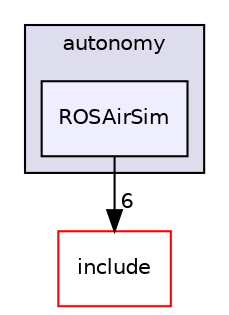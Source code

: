 digraph "/root/scrimmage/scrimmage/src/plugins/autonomy/ROSAirSim" {
  compound=true
  node [ fontsize="10", fontname="Helvetica"];
  edge [ labelfontsize="10", labelfontname="Helvetica"];
  subgraph clusterdir_9a5cd39d655c6343ef9bc0ff48b9632e {
    graph [ bgcolor="#ddddee", pencolor="black", label="autonomy" fontname="Helvetica", fontsize="10", URL="dir_9a5cd39d655c6343ef9bc0ff48b9632e.html"]
  dir_a22aa2471c09aed9fcdc95faedb57f35 [shape=box, label="ROSAirSim", style="filled", fillcolor="#eeeeff", pencolor="black", URL="dir_a22aa2471c09aed9fcdc95faedb57f35.html"];
  }
  dir_d44c64559bbebec7f509842c48db8b23 [shape=box label="include" fillcolor="white" style="filled" color="red" URL="dir_d44c64559bbebec7f509842c48db8b23.html"];
  dir_a22aa2471c09aed9fcdc95faedb57f35->dir_d44c64559bbebec7f509842c48db8b23 [headlabel="6", labeldistance=1.5 headhref="dir_000183_000004.html"];
}
